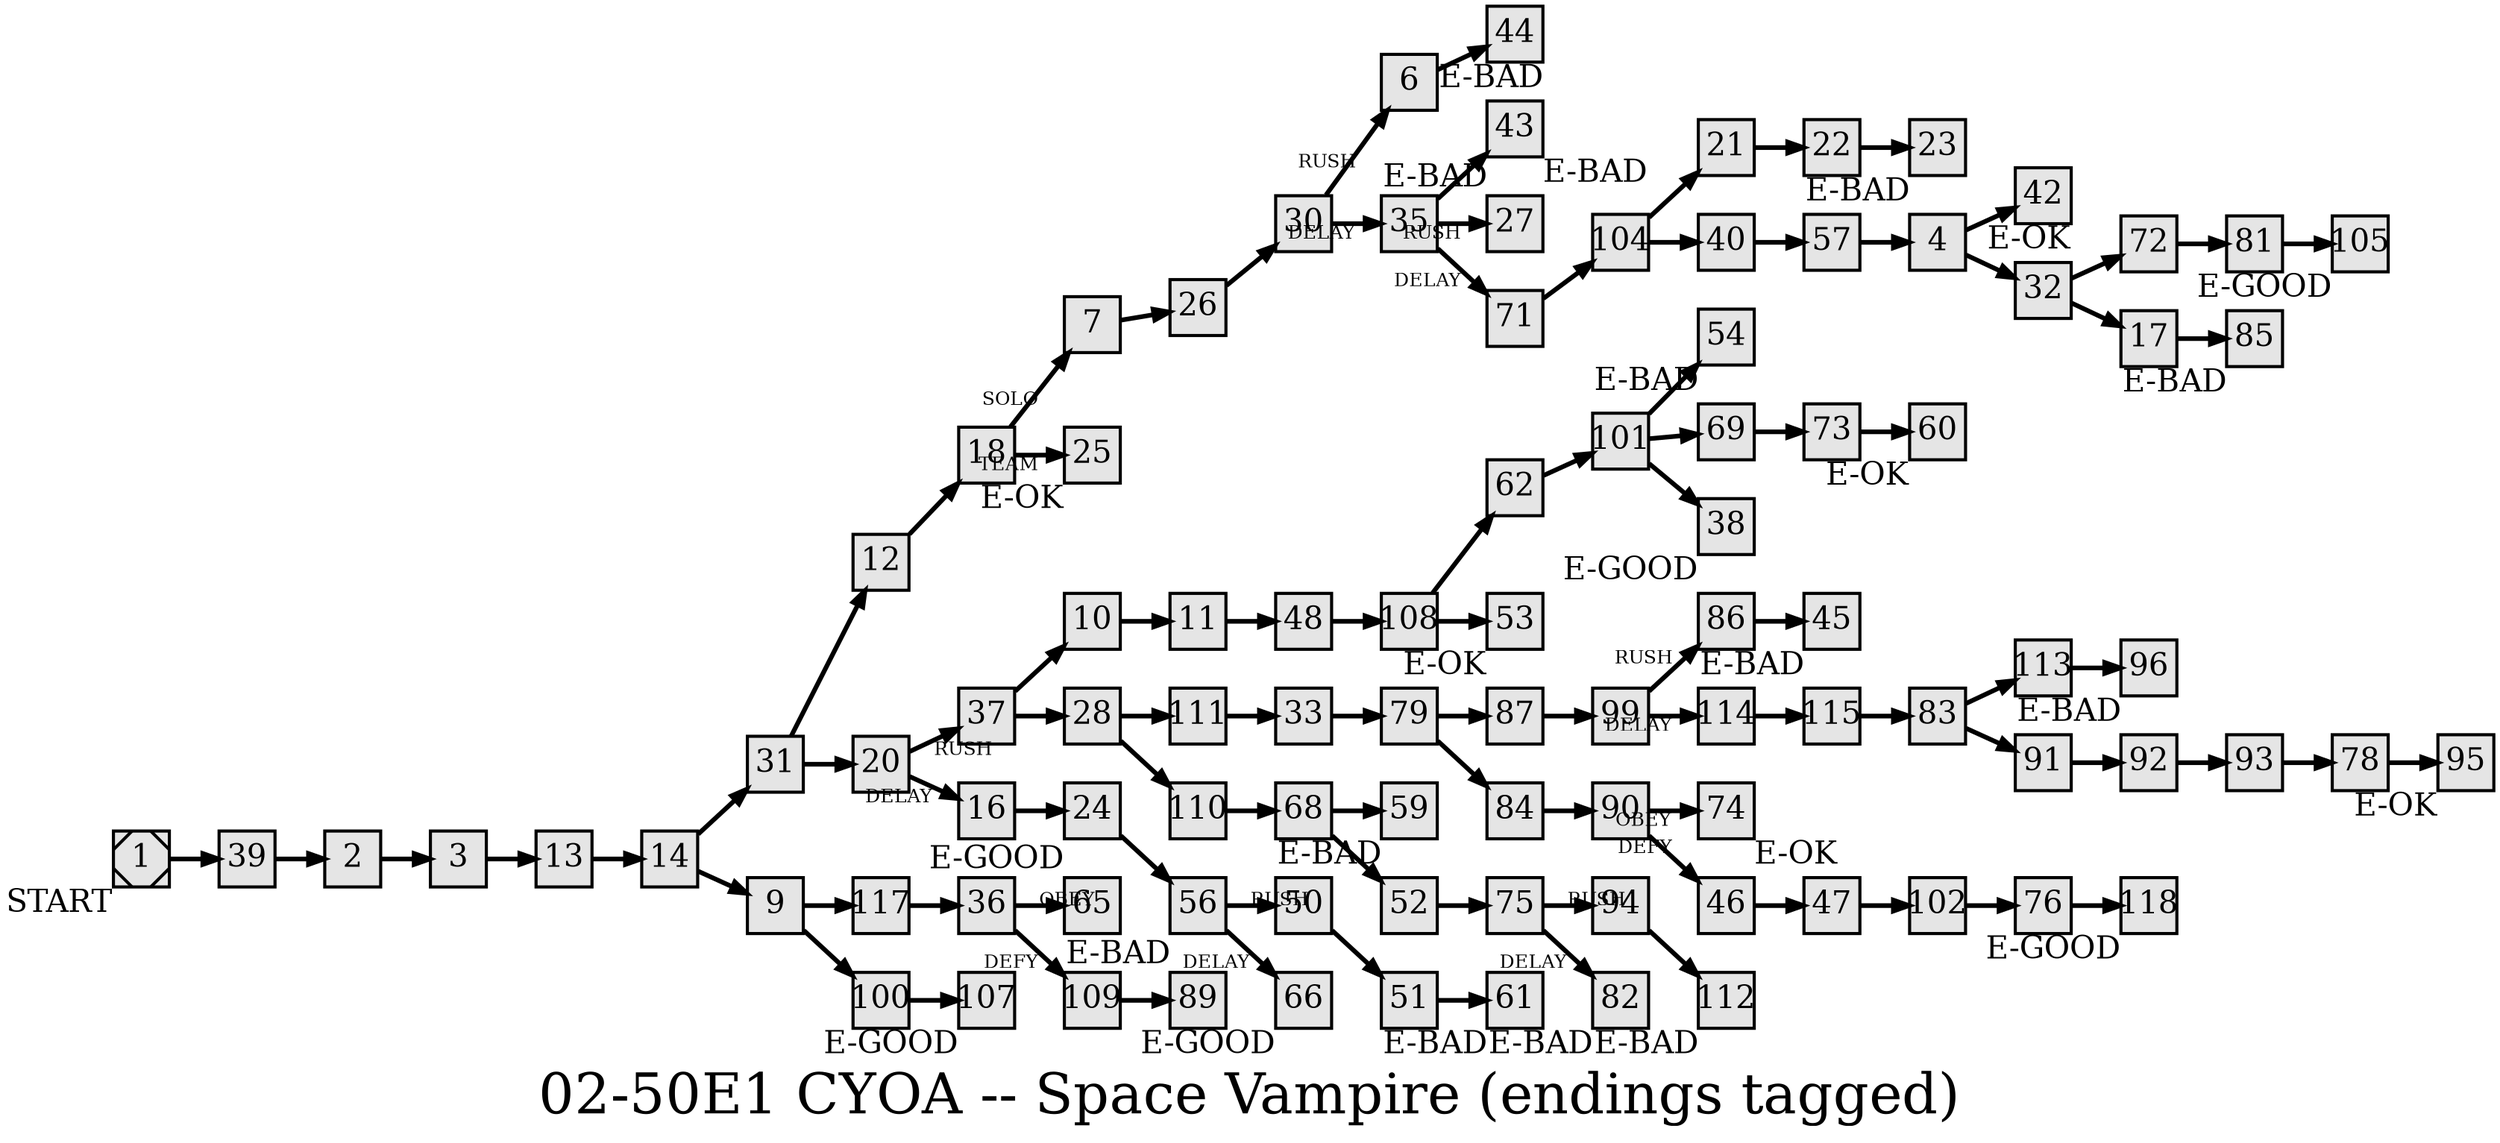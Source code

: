 digraph g{
  graph [ label="02-50E1 CYOA -- Space Vampire (endings tagged)" rankdir=LR, ordering=out, fontsize=36, nodesep="0.35", ranksep="0.45"];
  node  [shape=rect, penwidth=2, fontsize=20, style=filled, fillcolor=grey90, margin="0,0", labelfloat=true, regular=true, fixedsize=true];
  edge  [labelfloat=true, penwidth=3, fontsize=12];
  // ---;
  // group  : Katz;
  // id     : 02-50;
  // gbid   : 485;
  // series : CYOA;
  // title  : Space Vampire;
  // author : Edward Packard;
  // credit:;
  // - name : Ryan Leach;
  // role : encoder;
  // date : 2017-09-11;
  // - name : Jeremy Douglass;
  // role : editor;
  // date : 2017-10-19;
  // render:;
  // - name   : ?;
  // styles : ? Ryan.stylesheet.txt;
  // engine : dot;
  // comment: >;
  
  // ---;
  
  // From | To | Label;
  
  1	[ xlabel="START", shape=Msquare, fontsize=20 ];	// Start
  1 -> 39;
  2 -> 3;
  3 -> 13;
  4 -> 42;	// jump in escape capsule
  4 -> 32;	// attempt to outwit space vampire
  6 -> 44;
  7 -> 26;
  9 -> 117;	// take nap
  9 -> 100;	// stay awake and vigilant
  10 -> 11;
  11 -> 48;
  12 -> 18;
  13 -> 14;
  14 -> 31;	// accept space vampire mission
  14 -> 9;	// accept mission to Barnard's star instead
  16 -> 24;
  17 -> 85;
  18 -> 7	[ xlabel="SOLO" ];	// start private mission to catch SV
  18 -> 25	[ xlabel="TEAM" ];	// play it safe, follow rules
  20 -> 37	[ xlabel="RUSH" ];	// suggest boarding Petra in space
  20 -> 16	[ xlabel="DELAY" ];	// wait til it's on Earth
  21 -> 22;
  22 -> 23;
  23	[ xlabel="E-BAD" ];	// stranded in space
  24 -> 56;
  25	[ xlabel="E-OK" ];	// stationed on Pluto
  26 -> 30;
  27	[ xlabel="E-BAD" ];	// arrested by Space Force
  28 -> 111;	// explore newly discovered planet
  28 -> 110;	// fly Nimbus, stay in familiar solar system
  30 -> 6	[ xlabel="RUSH" ];	// immediately intercept Petra
  30 -> 35	[ xlabel="DELAY" ];	// recruit Steve first
  31 -> 12;	// fight
  31 -> 20;	// run
  32 -> 72;	// try to convince SV to not make you a vampire
  32 -> 17;	// fire a jet at SV
  33 -> 79;
  35 -> 43;	// surrender
  35 -> 27	[ xlabel="RUSH" ];	// try to escape
  35 -> 71	[ xlabel="DELAY" ];	// think of something else to do
  36 -> 65	[ xlabel="OBEY" ];	// pretend to comply, but head to sun
  36 -> 109	[ xlabel="DEFY" ];	// comply and head toward Akbar
  37 -> 10;	// volunteer to pose as SV's victim
  37 -> 28;	// don't volunteer
  38	[ xlabel="E-GOOD" ];	// successfully kill SV
  39 -> 2;
  40 -> 57;
  42	[ xlabel="E-OK" ];	// kill SV but you also die
  43	[ xlabel="E-BAD" ];	// Imprisoned on Uranus
  44	[ xlabel="E-BAD" ];	// killed by SV; horror
  45	[ xlabel="E-BAD" ];	// killed by many vampires; horror
  46 -> 47;
  47 -> 102;
  48 -> 108;
  50 -> 51;
  51 -> 61;
  52 -> 75;
  53	[ xlabel="E-OK" ];	// Kill SV but you're sad about it
  54	[ xlabel="E-BAD" ];	// SV kills you and the others; horror
  56 -> 50	[ xlabel="RUSH" ];	// recommend continuing search
  56 -> 66	[ xlabel="DELAY" ];	// recommend waiting until morning
  57 -> 4;
  59	[ xlabel="E-BAD" ];	// SV comes for your blood; SF
  60	[ xlabel="E-OK" ];	// Kill SV, but heading for the Sun
  61	[ xlabel="E-BAD" ];	// SV loose on Earth
  62 -> 101;
  65	[ xlabel="E-GOOD" ];	// Kill SV, head home
  66	[ xlabel="E-GOOD" ];	// Kill SV
  68 -> 59;	// lure SV closer
  68 -> 52;	// bluff SV; order surrender
  69 -> 73;
  71 -> 104;
  72 -> 81;
  73 -> 60;
  74	[ xlabel="E-OK" ];	// You escape but the fate of the vampires is unclear
  75 -> 94	[ xlabel="RUSH" ];	// Accelerate before detaching
  75 -> 82	[ xlabel="DELAY" ];	// try to detach first
  76 -> 118;
  78 -> 95;
  79 -> 87;	// volunteer to go to vampire planet
  79 -> 84;	// request to stay on ship
  81 -> 105;
  82	[ xlabel="E-BAD" ];	// You suffocate
  83 -> 113;	// "try to take the ship"
  83 -> 91;	// threaten vampires with destruction
  84 -> 90;
  85	[ xlabel="E-BAD" ];	// SV makes you a vampire
  86 -> 45;
  87 -> 99;
  89	[ xlabel="E-BAD" ];	// Caught by SV
  90 -> 74	[ xlabel="OBEY" ];	// follow orders; return to earth
  90 -> 46	[ xlabel="DEFY" ];	// attempt unauthorized rescue mission
  91 -> 92;
  92 -> 93;
  93 -> 78;
  94 -> 112;
  95	[ xlabel="E-OK" ];	// vampires go away
  96	[ xlabel="E-BAD" ];
  99 -> 86	[ xlabel="RUSH" ];	// try to capture vampire
  99 -> 114	[ xlabel="DELAY" ];	// try to sneak aboard rocketship
  100 -> 107;
  101 -> 54;	// lean closer to hear SV
  101 -> 69;	// go to tell captain what SV said
  101 -> 38;	// continue to stand guard
  102 -> 76;
  104 -> 21;	// head for asteroid M-33
  104 -> 40;	// head for the Petya
  105	[ xlabel="E-GOOD" ];	// rescued from imminent death
  107	[ xlabel="E-GOOD" ];	// kill SV and wait for rescue
  108 -> 62;	// talk to vampire
  108 -> 53;	// avoid talking to him
  109 -> 89;
  110 -> 68;
  111 -> 33;
  112	[ xlabel="E-BAD" ];	// Die and SV gets away
  113 -> 96;
  114 -> 115;
  115 -> 83;
  117 -> 36;
  118	[ xlabel="E-GOOD" ];	// Vampires flee; head home
}

